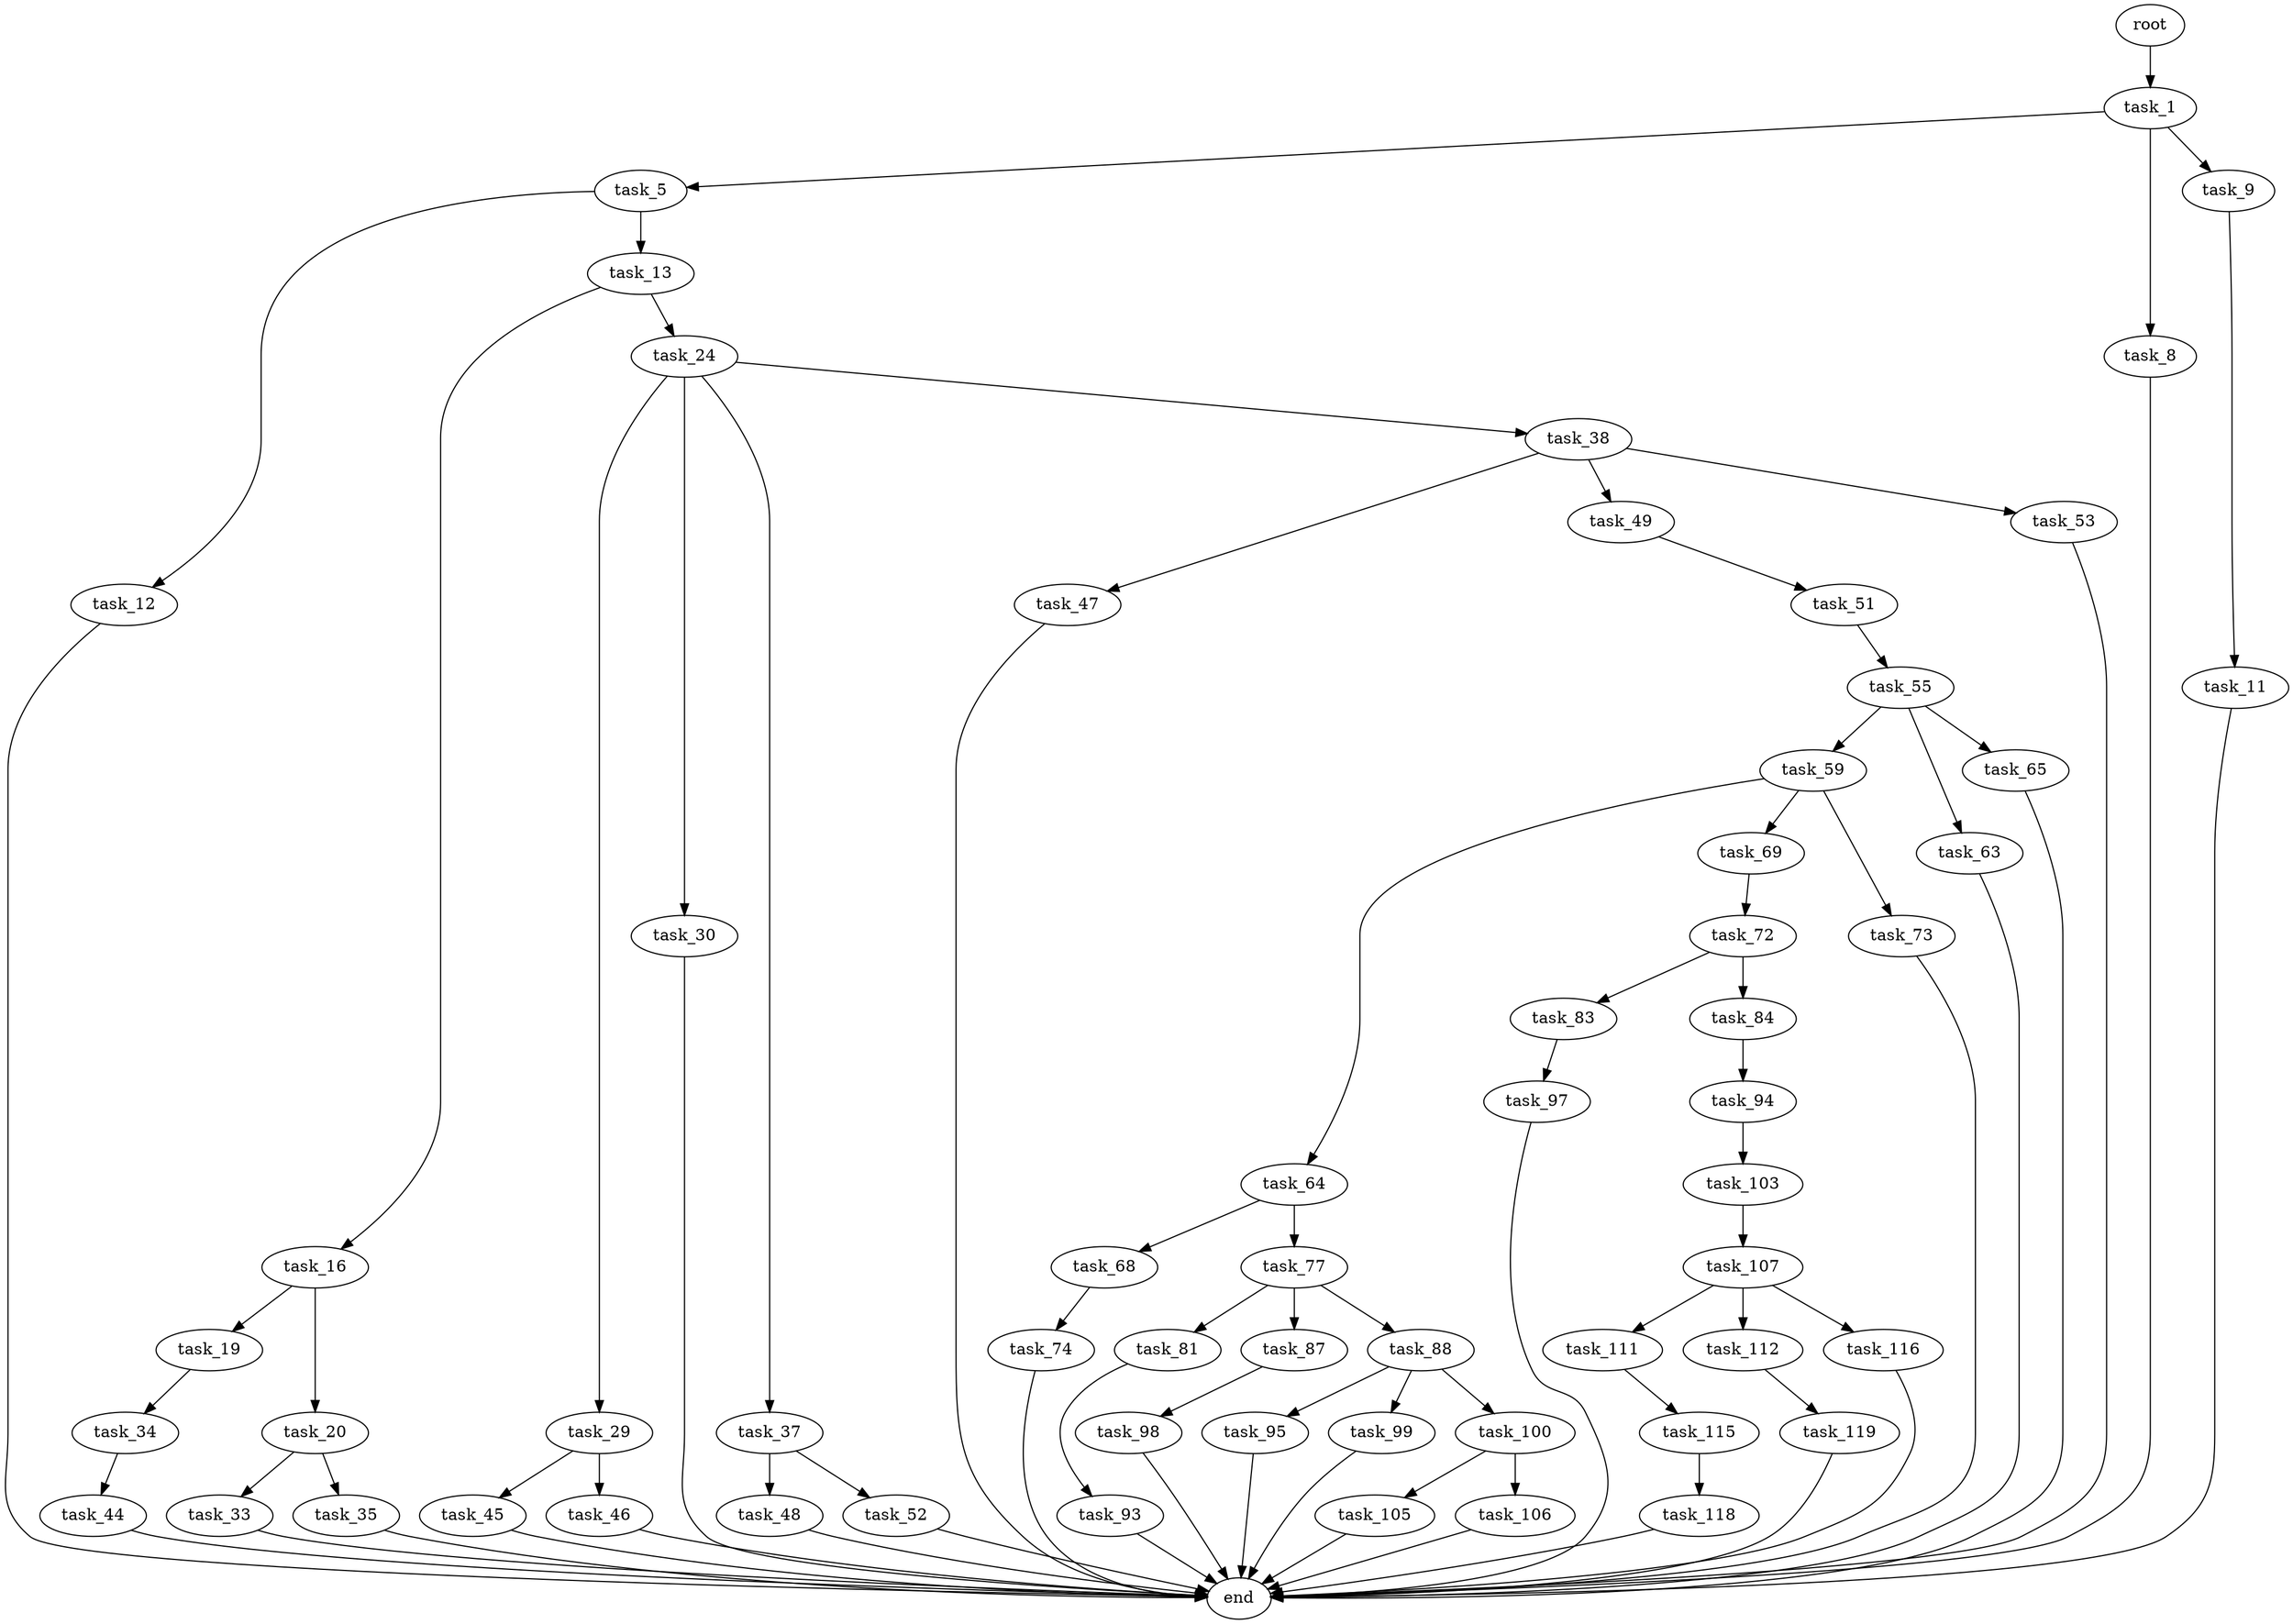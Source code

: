 digraph G {
  root [size="0.000000"];
  task_1 [size="952014737.000000"];
  task_5 [size="93975739494.000000"];
  task_8 [size="706198389235.000000"];
  task_9 [size="19330317690.000000"];
  task_11 [size="132286991928.000000"];
  task_12 [size="17654816832.000000"];
  task_13 [size="782757789696.000000"];
  task_16 [size="341184186411.000000"];
  task_19 [size="158804038323.000000"];
  task_20 [size="23000127193.000000"];
  task_24 [size="10536654589.000000"];
  task_29 [size="782757789696.000000"];
  task_30 [size="204044683015.000000"];
  task_33 [size="295246973566.000000"];
  task_34 [size="193043401223.000000"];
  task_35 [size="27136913194.000000"];
  task_37 [size="12521829576.000000"];
  task_38 [size="44729264806.000000"];
  task_44 [size="5723935738.000000"];
  task_45 [size="391333200386.000000"];
  task_46 [size="4592682008.000000"];
  task_47 [size="549755813888.000000"];
  task_48 [size="134217728000.000000"];
  task_49 [size="782757789696.000000"];
  task_51 [size="28991029248.000000"];
  task_52 [size="43990559684.000000"];
  task_53 [size="8589934592.000000"];
  task_55 [size="10895659602.000000"];
  task_59 [size="196829984853.000000"];
  task_63 [size="231928233984.000000"];
  task_64 [size="2074278621.000000"];
  task_65 [size="2705523733.000000"];
  task_68 [size="150130717567.000000"];
  task_69 [size="433913630.000000"];
  task_72 [size="732316082144.000000"];
  task_73 [size="247117163599.000000"];
  task_74 [size="811917458423.000000"];
  task_77 [size="210610663204.000000"];
  task_81 [size="3114659582.000000"];
  task_83 [size="549755813888.000000"];
  task_84 [size="73927479012.000000"];
  task_87 [size="28991029248.000000"];
  task_88 [size="39880659266.000000"];
  task_93 [size="70811597459.000000"];
  task_94 [size="368293445632.000000"];
  task_95 [size="15945026235.000000"];
  task_97 [size="65335416668.000000"];
  task_98 [size="357915353451.000000"];
  task_99 [size="3376251682.000000"];
  task_100 [size="264195166289.000000"];
  task_103 [size="25827879706.000000"];
  task_105 [size="5805997991.000000"];
  task_106 [size="45374963075.000000"];
  task_107 [size="134217728000.000000"];
  task_111 [size="10384290710.000000"];
  task_112 [size="549755813888.000000"];
  task_115 [size="17203393278.000000"];
  task_116 [size="368293445632.000000"];
  task_118 [size="134217728000.000000"];
  task_119 [size="477709509733.000000"];
  end [size="0.000000"];

  root -> task_1 [size="1.000000"];
  task_1 -> task_5 [size="33554432.000000"];
  task_1 -> task_8 [size="33554432.000000"];
  task_1 -> task_9 [size="33554432.000000"];
  task_5 -> task_12 [size="75497472.000000"];
  task_5 -> task_13 [size="75497472.000000"];
  task_8 -> end [size="1.000000"];
  task_9 -> task_11 [size="411041792.000000"];
  task_11 -> end [size="1.000000"];
  task_12 -> end [size="1.000000"];
  task_13 -> task_16 [size="679477248.000000"];
  task_13 -> task_24 [size="679477248.000000"];
  task_16 -> task_19 [size="301989888.000000"];
  task_16 -> task_20 [size="301989888.000000"];
  task_19 -> task_34 [size="536870912.000000"];
  task_20 -> task_33 [size="536870912.000000"];
  task_20 -> task_35 [size="536870912.000000"];
  task_24 -> task_29 [size="411041792.000000"];
  task_24 -> task_30 [size="411041792.000000"];
  task_24 -> task_37 [size="411041792.000000"];
  task_24 -> task_38 [size="411041792.000000"];
  task_29 -> task_45 [size="679477248.000000"];
  task_29 -> task_46 [size="679477248.000000"];
  task_30 -> end [size="1.000000"];
  task_33 -> end [size="1.000000"];
  task_34 -> task_44 [size="411041792.000000"];
  task_35 -> end [size="1.000000"];
  task_37 -> task_48 [size="33554432.000000"];
  task_37 -> task_52 [size="33554432.000000"];
  task_38 -> task_47 [size="33554432.000000"];
  task_38 -> task_49 [size="33554432.000000"];
  task_38 -> task_53 [size="33554432.000000"];
  task_44 -> end [size="1.000000"];
  task_45 -> end [size="1.000000"];
  task_46 -> end [size="1.000000"];
  task_47 -> end [size="1.000000"];
  task_48 -> end [size="1.000000"];
  task_49 -> task_51 [size="679477248.000000"];
  task_51 -> task_55 [size="75497472.000000"];
  task_52 -> end [size="1.000000"];
  task_53 -> end [size="1.000000"];
  task_55 -> task_59 [size="411041792.000000"];
  task_55 -> task_63 [size="411041792.000000"];
  task_55 -> task_65 [size="411041792.000000"];
  task_59 -> task_64 [size="209715200.000000"];
  task_59 -> task_69 [size="209715200.000000"];
  task_59 -> task_73 [size="209715200.000000"];
  task_63 -> end [size="1.000000"];
  task_64 -> task_68 [size="33554432.000000"];
  task_64 -> task_77 [size="33554432.000000"];
  task_65 -> end [size="1.000000"];
  task_68 -> task_74 [size="301989888.000000"];
  task_69 -> task_72 [size="33554432.000000"];
  task_72 -> task_83 [size="536870912.000000"];
  task_72 -> task_84 [size="536870912.000000"];
  task_73 -> end [size="1.000000"];
  task_74 -> end [size="1.000000"];
  task_77 -> task_81 [size="411041792.000000"];
  task_77 -> task_87 [size="411041792.000000"];
  task_77 -> task_88 [size="411041792.000000"];
  task_81 -> task_93 [size="134217728.000000"];
  task_83 -> task_97 [size="536870912.000000"];
  task_84 -> task_94 [size="134217728.000000"];
  task_87 -> task_98 [size="75497472.000000"];
  task_88 -> task_95 [size="75497472.000000"];
  task_88 -> task_99 [size="75497472.000000"];
  task_88 -> task_100 [size="75497472.000000"];
  task_93 -> end [size="1.000000"];
  task_94 -> task_103 [size="411041792.000000"];
  task_95 -> end [size="1.000000"];
  task_97 -> end [size="1.000000"];
  task_98 -> end [size="1.000000"];
  task_99 -> end [size="1.000000"];
  task_100 -> task_105 [size="679477248.000000"];
  task_100 -> task_106 [size="679477248.000000"];
  task_103 -> task_107 [size="838860800.000000"];
  task_105 -> end [size="1.000000"];
  task_106 -> end [size="1.000000"];
  task_107 -> task_111 [size="209715200.000000"];
  task_107 -> task_112 [size="209715200.000000"];
  task_107 -> task_116 [size="209715200.000000"];
  task_111 -> task_115 [size="411041792.000000"];
  task_112 -> task_119 [size="536870912.000000"];
  task_115 -> task_118 [size="411041792.000000"];
  task_116 -> end [size="1.000000"];
  task_118 -> end [size="1.000000"];
  task_119 -> end [size="1.000000"];
}
